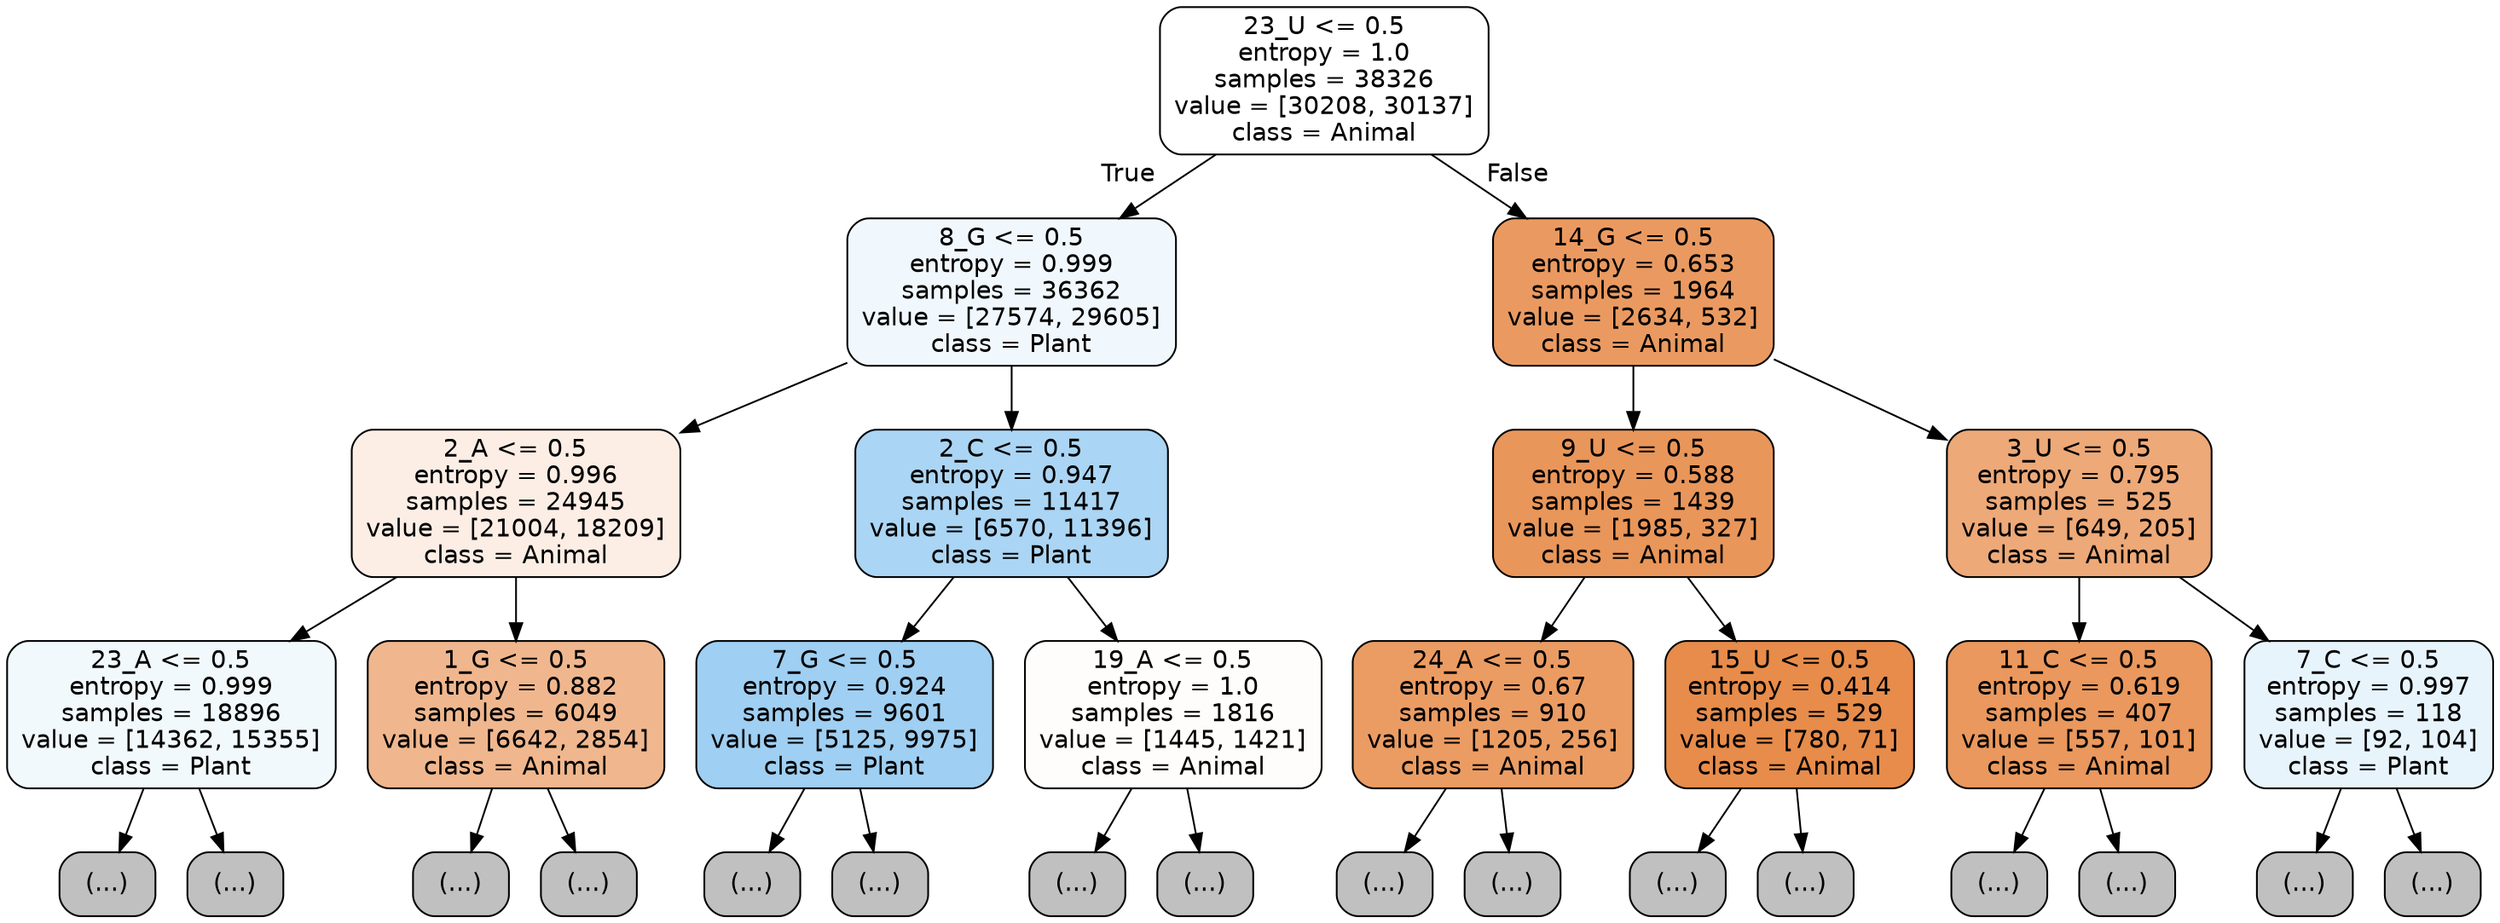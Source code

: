 digraph Tree {
node [shape=box, style="filled, rounded", color="black", fontname="helvetica"] ;
edge [fontname="helvetica"] ;
0 [label="23_U <= 0.5\nentropy = 1.0\nsamples = 38326\nvalue = [30208, 30137]\nclass = Animal", fillcolor="#ffffff"] ;
1 [label="8_G <= 0.5\nentropy = 0.999\nsamples = 36362\nvalue = [27574, 29605]\nclass = Plant", fillcolor="#f1f8fd"] ;
0 -> 1 [labeldistance=2.5, labelangle=45, headlabel="True"] ;
2 [label="2_A <= 0.5\nentropy = 0.996\nsamples = 24945\nvalue = [21004, 18209]\nclass = Animal", fillcolor="#fceee5"] ;
1 -> 2 ;
3 [label="23_A <= 0.5\nentropy = 0.999\nsamples = 18896\nvalue = [14362, 15355]\nclass = Plant", fillcolor="#f2f9fd"] ;
2 -> 3 ;
4 [label="(...)", fillcolor="#C0C0C0"] ;
3 -> 4 ;
8299 [label="(...)", fillcolor="#C0C0C0"] ;
3 -> 8299 ;
8688 [label="1_G <= 0.5\nentropy = 0.882\nsamples = 6049\nvalue = [6642, 2854]\nclass = Animal", fillcolor="#f0b78e"] ;
2 -> 8688 ;
8689 [label="(...)", fillcolor="#C0C0C0"] ;
8688 -> 8689 ;
11140 [label="(...)", fillcolor="#C0C0C0"] ;
8688 -> 11140 ;
11573 [label="2_C <= 0.5\nentropy = 0.947\nsamples = 11417\nvalue = [6570, 11396]\nclass = Plant", fillcolor="#abd5f4"] ;
1 -> 11573 ;
11574 [label="7_G <= 0.5\nentropy = 0.924\nsamples = 9601\nvalue = [5125, 9975]\nclass = Plant", fillcolor="#9fcff2"] ;
11573 -> 11574 ;
11575 [label="(...)", fillcolor="#C0C0C0"] ;
11574 -> 11575 ;
14112 [label="(...)", fillcolor="#C0C0C0"] ;
11574 -> 14112 ;
14993 [label="19_A <= 0.5\nentropy = 1.0\nsamples = 1816\nvalue = [1445, 1421]\nclass = Animal", fillcolor="#fffdfc"] ;
11573 -> 14993 ;
14994 [label="(...)", fillcolor="#C0C0C0"] ;
14993 -> 14994 ;
15633 [label="(...)", fillcolor="#C0C0C0"] ;
14993 -> 15633 ;
15810 [label="14_G <= 0.5\nentropy = 0.653\nsamples = 1964\nvalue = [2634, 532]\nclass = Animal", fillcolor="#ea9a61"] ;
0 -> 15810 [labeldistance=2.5, labelangle=-45, headlabel="False"] ;
15811 [label="9_U <= 0.5\nentropy = 0.588\nsamples = 1439\nvalue = [1985, 327]\nclass = Animal", fillcolor="#e9965a"] ;
15810 -> 15811 ;
15812 [label="24_A <= 0.5\nentropy = 0.67\nsamples = 910\nvalue = [1205, 256]\nclass = Animal", fillcolor="#eb9c63"] ;
15811 -> 15812 ;
15813 [label="(...)", fillcolor="#C0C0C0"] ;
15812 -> 15813 ;
16176 [label="(...)", fillcolor="#C0C0C0"] ;
15812 -> 16176 ;
16223 [label="15_U <= 0.5\nentropy = 0.414\nsamples = 529\nvalue = [780, 71]\nclass = Animal", fillcolor="#e78c4b"] ;
15811 -> 16223 ;
16224 [label="(...)", fillcolor="#C0C0C0"] ;
16223 -> 16224 ;
16333 [label="(...)", fillcolor="#C0C0C0"] ;
16223 -> 16333 ;
16360 [label="3_U <= 0.5\nentropy = 0.795\nsamples = 525\nvalue = [649, 205]\nclass = Animal", fillcolor="#eda978"] ;
15810 -> 16360 ;
16361 [label="11_C <= 0.5\nentropy = 0.619\nsamples = 407\nvalue = [557, 101]\nclass = Animal", fillcolor="#ea985d"] ;
16360 -> 16361 ;
16362 [label="(...)", fillcolor="#C0C0C0"] ;
16361 -> 16362 ;
16487 [label="(...)", fillcolor="#C0C0C0"] ;
16361 -> 16487 ;
16522 [label="7_C <= 0.5\nentropy = 0.997\nsamples = 118\nvalue = [92, 104]\nclass = Plant", fillcolor="#e8f4fc"] ;
16360 -> 16522 ;
16523 [label="(...)", fillcolor="#C0C0C0"] ;
16522 -> 16523 ;
16552 [label="(...)", fillcolor="#C0C0C0"] ;
16522 -> 16552 ;
}